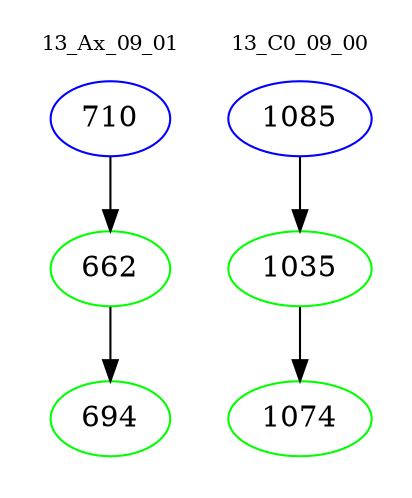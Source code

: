 digraph{
subgraph cluster_0 {
color = white
label = "13_Ax_09_01";
fontsize=10;
T0_710 [label="710", color="blue"]
T0_710 -> T0_662 [color="black"]
T0_662 [label="662", color="green"]
T0_662 -> T0_694 [color="black"]
T0_694 [label="694", color="green"]
}
subgraph cluster_1 {
color = white
label = "13_C0_09_00";
fontsize=10;
T1_1085 [label="1085", color="blue"]
T1_1085 -> T1_1035 [color="black"]
T1_1035 [label="1035", color="green"]
T1_1035 -> T1_1074 [color="black"]
T1_1074 [label="1074", color="green"]
}
}

